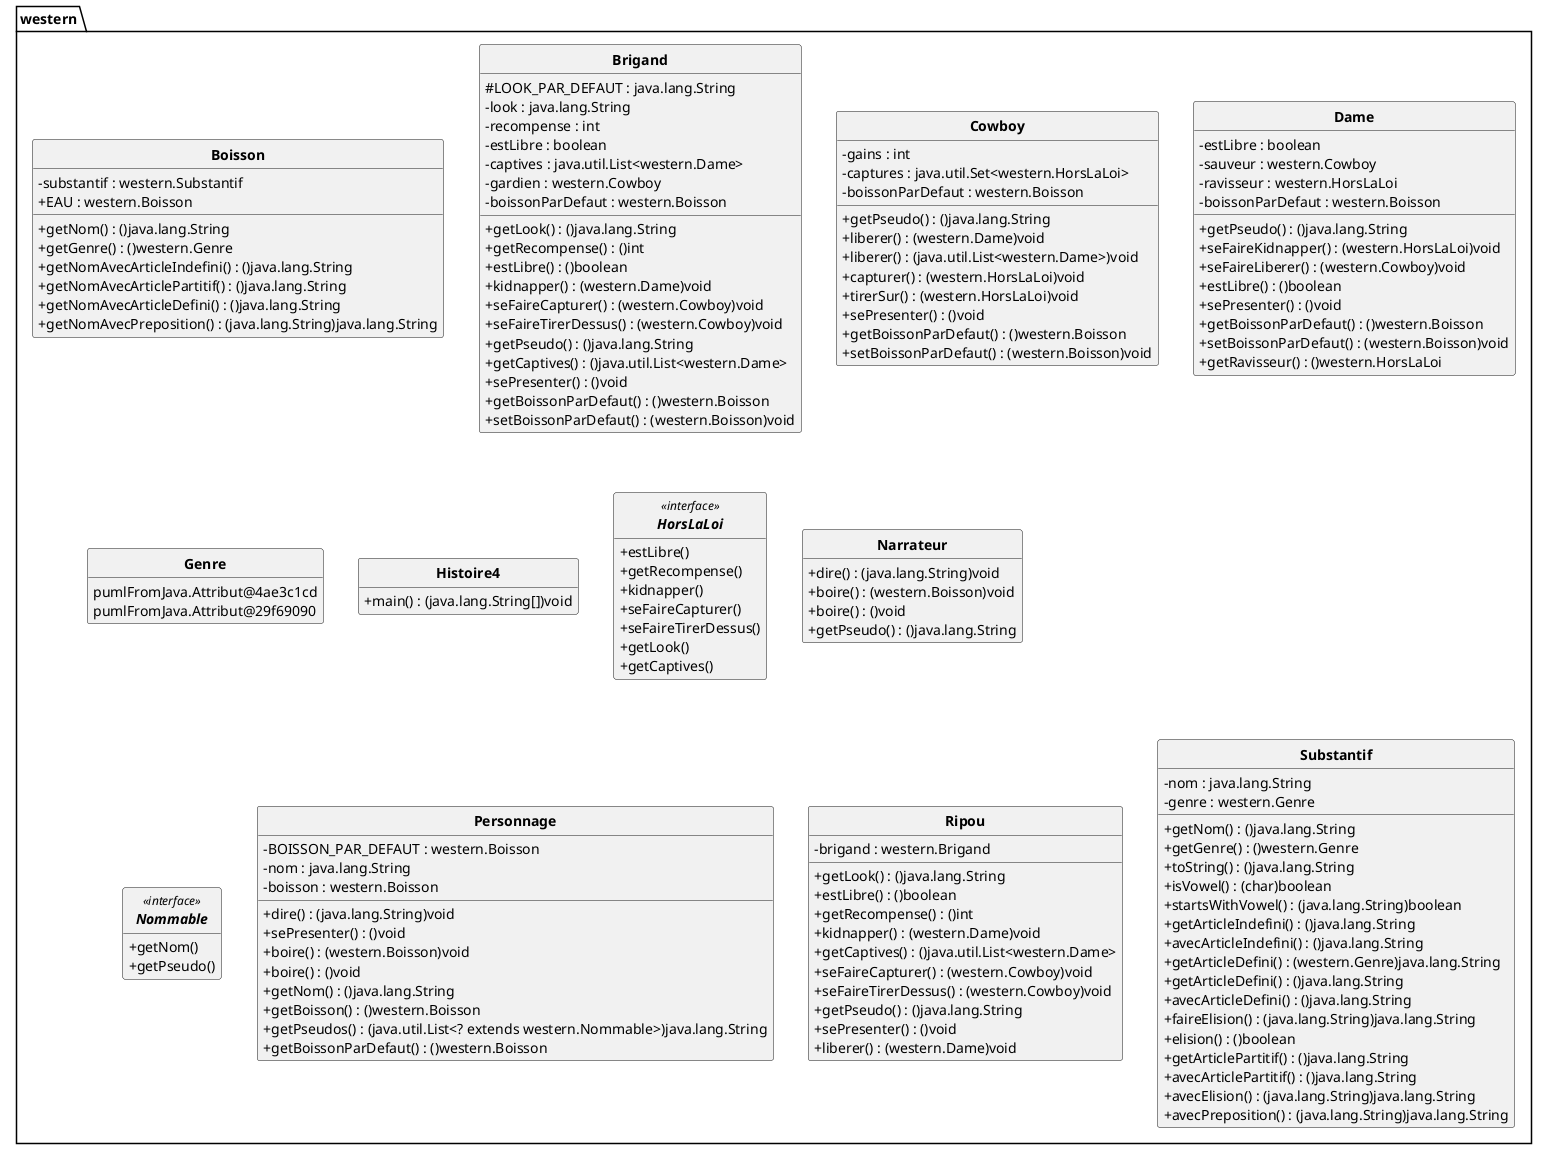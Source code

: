 @startuml
'https://plantuml.com/class-diagram
skinparam style strictuml
skinparam classAttributeIconSize 0
skinparam classFontStyle Bold

hide empty members

package western{
class Boisson{
- substantif : western.Substantif
+ EAU : western.Boisson
+ getNom() : ()java.lang.String
+ getGenre() : ()western.Genre
+ getNomAvecArticleIndefini() : ()java.lang.String
+ getNomAvecArticlePartitif() : ()java.lang.String
+ getNomAvecArticleDefini() : ()java.lang.String
+ getNomAvecPreposition() : (java.lang.String)java.lang.String
}

class Brigand{
# LOOK_PAR_DEFAUT : java.lang.String
- look : java.lang.String
- recompense : int
- estLibre : boolean
- captives : java.util.List<western.Dame>
- gardien : western.Cowboy
- boissonParDefaut : western.Boisson
+ getLook() : ()java.lang.String
+ getRecompense() : ()int
+ estLibre() : ()boolean
+ kidnapper() : (western.Dame)void
+ seFaireCapturer() : (western.Cowboy)void
+ seFaireTirerDessus() : (western.Cowboy)void
+ getPseudo() : ()java.lang.String
+ getCaptives() : ()java.util.List<western.Dame>
+ sePresenter() : ()void
+ getBoissonParDefaut() : ()western.Boisson
+ setBoissonParDefaut() : (western.Boisson)void
}

class Cowboy{
- gains : int
- captures : java.util.Set<western.HorsLaLoi>
- boissonParDefaut : western.Boisson
+ getPseudo() : ()java.lang.String
+ liberer() : (western.Dame)void
+ liberer() : (java.util.List<western.Dame>)void
+ capturer() : (western.HorsLaLoi)void
+ tirerSur() : (western.HorsLaLoi)void
+ sePresenter() : ()void
+ getBoissonParDefaut() : ()western.Boisson
+ setBoissonParDefaut() : (western.Boisson)void
}

class Dame{
- estLibre : boolean
- sauveur : western.Cowboy
- ravisseur : western.HorsLaLoi
- boissonParDefaut : western.Boisson
+ getPseudo() : ()java.lang.String
+ seFaireKidnapper() : (western.HorsLaLoi)void
+ seFaireLiberer() : (western.Cowboy)void
+ estLibre() : ()boolean
+ sePresenter() : ()void
+ getBoissonParDefaut() : ()western.Boisson
+ setBoissonParDefaut() : (western.Boisson)void
+ getRavisseur() : ()western.HorsLaLoi
}

class Genre{
pumlFromJava.Attribut@4ae3c1cd
pumlFromJava.Attribut@29f69090
}

class Histoire4{
+ main() : (java.lang.String[])void
}

interface HorsLaLoi<<interface>>{
+ estLibre()
+ getRecompense()
+ kidnapper()
+ seFaireCapturer()
+ seFaireTirerDessus()
+ getLook()
+ getCaptives()
}

class Narrateur{
+ dire() : (java.lang.String)void
+ boire() : (western.Boisson)void
+ boire() : ()void
+ getPseudo() : ()java.lang.String
}

interface Nommable<<interface>>{
+ getNom()
+ getPseudo()
}

class Personnage{
- BOISSON_PAR_DEFAUT : western.Boisson
- nom : java.lang.String
- boisson : western.Boisson
+ dire() : (java.lang.String)void
+ sePresenter() : ()void
+ boire() : (western.Boisson)void
+ boire() : ()void
+ getNom() : ()java.lang.String
+ getBoisson() : ()western.Boisson
+ getPseudos() : (java.util.List<? extends western.Nommable>)java.lang.String
+ getBoissonParDefaut() : ()western.Boisson
}

class Ripou{
- brigand : western.Brigand
+ getLook() : ()java.lang.String
+ estLibre() : ()boolean
+ getRecompense() : ()int
+ kidnapper() : (western.Dame)void
+ getCaptives() : ()java.util.List<western.Dame>
+ seFaireCapturer() : (western.Cowboy)void
+ seFaireTirerDessus() : (western.Cowboy)void
+ getPseudo() : ()java.lang.String
+ sePresenter() : ()void
+ liberer() : (western.Dame)void
}

class Substantif{
- nom : java.lang.String
- genre : western.Genre
+ getNom() : ()java.lang.String
+ getGenre() : ()western.Genre
+ toString() : ()java.lang.String
+ isVowel() : (char)boolean
+ startsWithVowel() : (java.lang.String)boolean
+ getArticleIndefini() : ()java.lang.String
+ avecArticleIndefini() : ()java.lang.String
+ getArticleDefini() : (western.Genre)java.lang.String
+ getArticleDefini() : ()java.lang.String
+ avecArticleDefini() : ()java.lang.String
+ faireElision() : (java.lang.String)java.lang.String
+ elision() : ()boolean
+ getArticlePartitif() : ()java.lang.String
+ avecArticlePartitif() : ()java.lang.String
+ avecElision() : (java.lang.String)java.lang.String
+ avecPreposition() : (java.lang.String)java.lang.String
}


}
@enduml